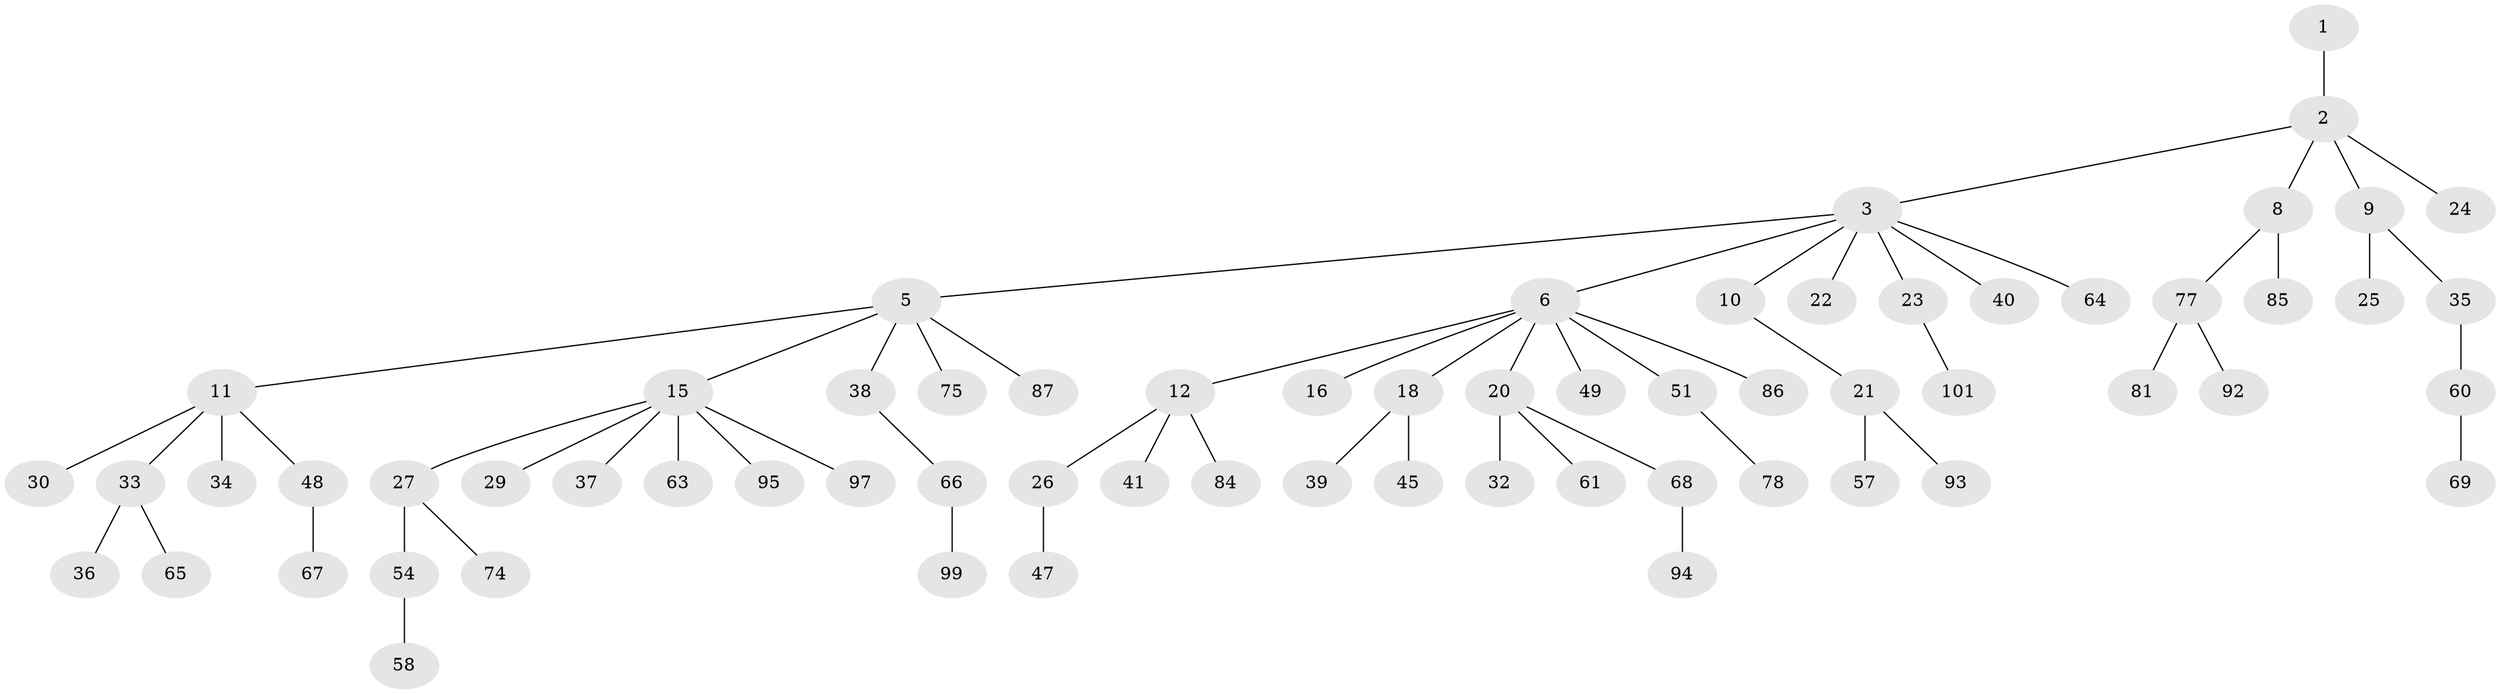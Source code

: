 // original degree distribution, {1: 0.49504950495049505, 4: 0.04950495049504951, 5: 0.0594059405940594, 3: 0.15841584158415842, 2: 0.22772277227722773, 6: 0.009900990099009901}
// Generated by graph-tools (version 1.1) at 2025/11/02/27/25 16:11:25]
// undirected, 66 vertices, 65 edges
graph export_dot {
graph [start="1"]
  node [color=gray90,style=filled];
  1;
  2 [super="+4"];
  3 [super="+7"];
  5 [super="+14"];
  6 [super="+13"];
  8 [super="+31"];
  9;
  10 [super="+59"];
  11 [super="+17"];
  12 [super="+19"];
  15 [super="+28"];
  16;
  18 [super="+50"];
  20 [super="+55"];
  21 [super="+43"];
  22 [super="+83"];
  23 [super="+44"];
  24;
  25 [super="+52"];
  26 [super="+79"];
  27 [super="+72"];
  29 [super="+96"];
  30;
  32 [super="+53"];
  33 [super="+71"];
  34;
  35 [super="+76"];
  36 [super="+56"];
  37;
  38;
  39 [super="+42"];
  40 [super="+46"];
  41;
  45;
  47;
  48 [super="+73"];
  49 [super="+88"];
  51 [super="+82"];
  54 [super="+70"];
  57;
  58;
  60;
  61 [super="+62"];
  63;
  64;
  65 [super="+80"];
  66 [super="+89"];
  67;
  68;
  69 [super="+91"];
  74;
  75;
  77;
  78;
  81;
  84;
  85;
  86 [super="+90"];
  87;
  92 [super="+100"];
  93;
  94;
  95;
  97 [super="+98"];
  99;
  101;
  1 -- 2;
  2 -- 3;
  2 -- 24;
  2 -- 8;
  2 -- 9;
  3 -- 5;
  3 -- 6;
  3 -- 10;
  3 -- 64;
  3 -- 22;
  3 -- 23;
  3 -- 40;
  5 -- 11;
  5 -- 75;
  5 -- 87;
  5 -- 38;
  5 -- 15;
  6 -- 12;
  6 -- 16;
  6 -- 49;
  6 -- 18;
  6 -- 51;
  6 -- 20;
  6 -- 86;
  8 -- 77;
  8 -- 85;
  9 -- 25;
  9 -- 35;
  10 -- 21;
  11 -- 33;
  11 -- 48;
  11 -- 34;
  11 -- 30;
  12 -- 26;
  12 -- 41;
  12 -- 84;
  15 -- 27;
  15 -- 29;
  15 -- 37;
  15 -- 95;
  15 -- 97;
  15 -- 63;
  18 -- 39;
  18 -- 45;
  20 -- 32;
  20 -- 61;
  20 -- 68;
  21 -- 93;
  21 -- 57;
  23 -- 101;
  26 -- 47;
  27 -- 54;
  27 -- 74;
  33 -- 36;
  33 -- 65;
  35 -- 60;
  38 -- 66;
  48 -- 67;
  51 -- 78;
  54 -- 58;
  60 -- 69;
  66 -- 99;
  68 -- 94;
  77 -- 81;
  77 -- 92;
}
